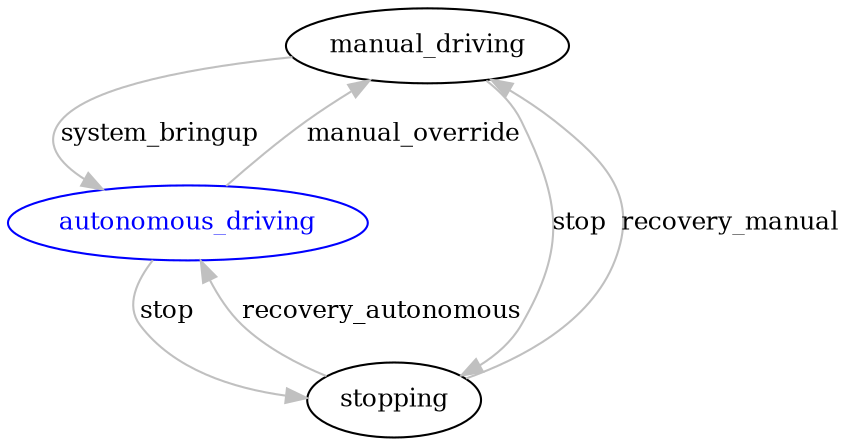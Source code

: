 digraph G {
graph [bgcolor=white]
0 [color=black,fontsize=12,shape=ellipse,label="manual_driving"]
;
1 [color=blue,fontsize=12,shape=ellipse,label="autonomous_driving"]
[fontcolor=blue]
;
2 [color=black,fontsize=12,shape=ellipse,label="stopping"]
;
0->1 [color=gray]
[fontsize=12]
[style=solid]
[fontcolor=black]
[label="system_bringup"]
;
0->2 [color=gray]
[fontsize=12]
[style=solid]
[fontcolor=black]
[label="stop"]
;
1->0 [color=gray]
[fontsize=12]
[style=solid]
[fontcolor=black]
[label="manual_override"]
;
1->2 [color=gray]
[fontsize=12]
[style=solid]
[fontcolor=black]
[label="stop"]
;
2->0 [color=gray]
[fontsize=12]
[style=solid]
[fontcolor=black]
[label="recovery_manual"]
;
2->1 [color=gray]
[fontsize=12]
[style=solid]
[fontcolor=black]
[label="recovery_autonomous"]
;
}
